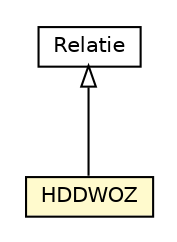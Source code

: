 #!/usr/local/bin/dot
#
# Class diagram 
# Generated by UMLGraph version R5_6-24-gf6e263 (http://www.umlgraph.org/)
#

digraph G {
	edge [fontname="Helvetica",fontsize=10,labelfontname="Helvetica",labelfontsize=10];
	node [fontname="Helvetica",fontsize=10,shape=plaintext];
	nodesep=0.25;
	ranksep=0.5;
	// nl.egem.stuf.sector.bg._0204.HHDAntwoord.HDDWOZ
	c61397 [label=<<table title="nl.egem.stuf.sector.bg._0204.HHDAntwoord.HDDWOZ" border="0" cellborder="1" cellspacing="0" cellpadding="2" port="p" bgcolor="lemonChiffon" href="./HHDAntwoord.HDDWOZ.html">
		<tr><td><table border="0" cellspacing="0" cellpadding="1">
<tr><td align="center" balign="center"> HDDWOZ </td></tr>
		</table></td></tr>
		</table>>, URL="./HHDAntwoord.HDDWOZ.html", fontname="Helvetica", fontcolor="black", fontsize=10.0];
	// nl.egem.stuf.sector.bg._0204.Relatie
	c61554 [label=<<table title="nl.egem.stuf.sector.bg._0204.Relatie" border="0" cellborder="1" cellspacing="0" cellpadding="2" port="p" href="./Relatie.html">
		<tr><td><table border="0" cellspacing="0" cellpadding="1">
<tr><td align="center" balign="center"> Relatie </td></tr>
		</table></td></tr>
		</table>>, URL="./Relatie.html", fontname="Helvetica", fontcolor="black", fontsize=10.0];
	//nl.egem.stuf.sector.bg._0204.HHDAntwoord.HDDWOZ extends nl.egem.stuf.sector.bg._0204.Relatie
	c61554:p -> c61397:p [dir=back,arrowtail=empty];
}

